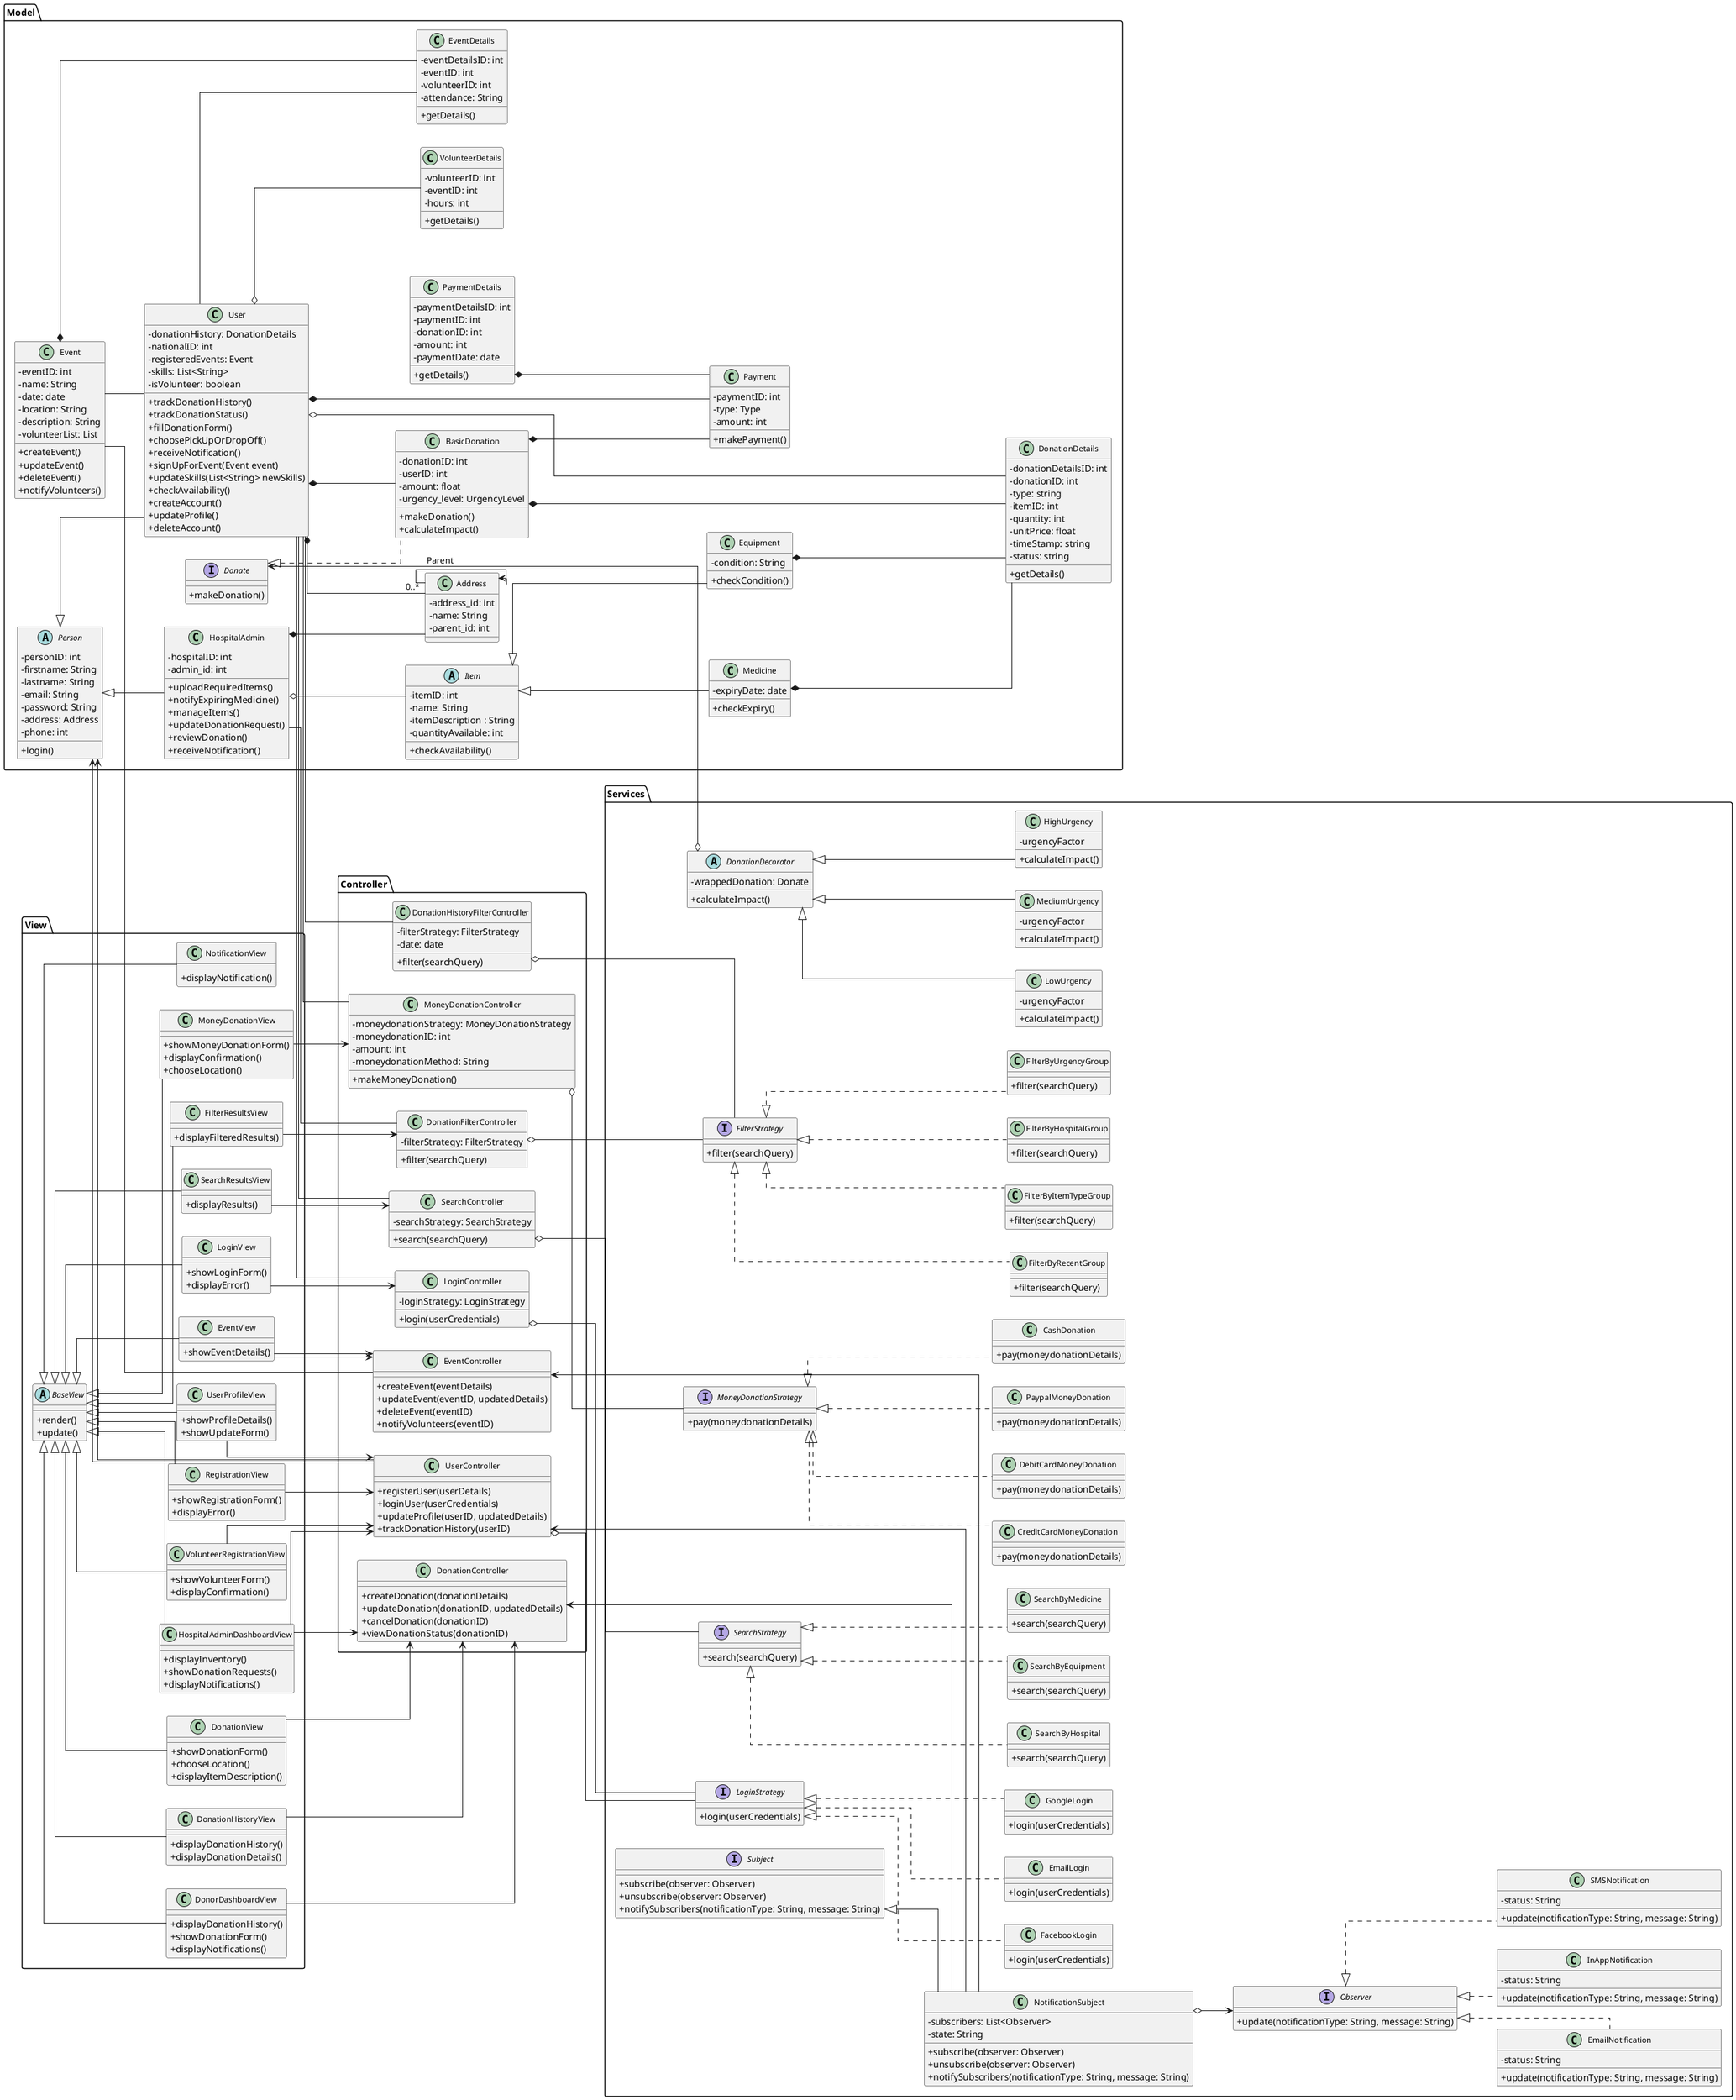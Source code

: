 @startuml
'https://plantuml.com/class-diagram


left to right direction


skinparam classAttributeIconSize 0
skinparam classFontSize 12
skinparam lineThickness 2
skinparam defaultFontName Arial
skinparam nodeMargin 30
skinparam componentStyle rectangle


skinparam linetype ortho

package "Model" {
    abstract class Person {
        -personID: int
        -firstname: String
        -lastname: String
        -email: String
        -password: String
        -address: Address
        -phone: int
        +login()
    }

    class User extends Person {
        -donationHistory: DonationDetails
        -nationalID: int
        -registeredEvents: Event
        -skills: List<String>
        -isVolunteer: boolean
        +trackDonationHistory()
        +trackDonationStatus()
        +fillDonationForm()
        +choosePickUpOrDropOff()
        +receiveNotification()
        +signUpForEvent(Event event)
        +updateSkills(List<String> newSkills)
        +checkAvailability()
        +createAccount()
        +updateProfile()
        +deleteAccount()
    }

    class HospitalAdmin extends Person {
        -hospitalID: int
        -admin_id: int 
        +uploadRequiredItems()
        +notifyExpiringMedicine()
        +manageItems()
        +updateDonationRequest()
        +reviewDonation()
        +receiveNotification()
    }

    class Address {
        -address_id: int
        -name: String
        -parent_id: int 
    }

    abstract class Item {
        -itemID: int
        -name: String
        -itemDescription : String
        -quantityAvailable: int
        +checkAvailability()
    }

    class VolunteerDetails {
        -volunteerID: int
        -eventID: int
        -hours: int
        +getDetails()
    }

    class Event {
        -eventID: int
        -name: String
        -date: date
        -location: String
        -description: String
        -volunteerList: List
        +createEvent()
        +updateEvent()
        +deleteEvent()
        +notifyVolunteers()
    }

    class EventDetails {
        -eventDetailsID: int
        -eventID: int
        -volunteerID: int
        -attendance: String
        +getDetails()
    }

    class Medicine extends Item {
        -expiryDate: date
        +checkExpiry()
    }

    class Equipment extends Item {
        -condition: String
        +checkCondition()
    }

    interface Donate {
        +makeDonation()
    }

    class DonationDetails {
        -donationDetailsID: int
        -donationID: int
        -type: string
        -itemID: int
        -quantity: int
        -unitPrice: float
        -timeStamp: string
        -status: string
        +getDetails()
    }

    class BasicDonation implements Donate {
        -donationID: int
        -userID: int
        -amount: float
        -urgency_level: UrgencyLevel
        +makeDonation()
        +calculateImpact()
    }

   class Payment {
        -paymentID: int
        -type: Type
        -amount: int
        +makePayment()
    }

    class PaymentDetails {
        -paymentDetailsID: int
        -paymentID: int
        -donationID: int
        -amount: int
        -paymentDate: date
        +getDetails()
    }

}

package "View" {
    
    abstract class BaseView {
        +render()
        +update()
    }

    class DonationView extends BaseView{
        +showDonationForm()
        +chooseLocation()
        +displayItemDescription()
    }

    class DonorDashboardView extends BaseView {
        +displayDonationHistory()
        +showDonationForm()
        +displayNotifications()
    }
    
    class MoneyDonationView extends BaseView {
        +showMoneyDonationForm()
        +displayConfirmation()
        +chooseLocation()
    }

    class HospitalAdminDashboardView extends BaseView {
        +displayInventory()
        +showDonationRequests()
        +displayNotifications()
    }

    class LoginView extends BaseView {
        +showLoginForm()
        +displayError()
    }


    class DonationHistoryView extends BaseView {
        +displayDonationHistory()
        +displayDonationDetails()
    }

    class RegistrationView extends BaseView {
        +showRegistrationForm()
        +displayError()
    }

    class NotificationView extends BaseView {
        +displayNotification()
    }

    class EventView extends BaseView {
        +showEventDetails()
       
    }

    class UserProfileView extends BaseView {
        +showProfileDetails()
        +showUpdateForm()
    }

    class VolunteerRegistrationView extends BaseView {
        +showVolunteerForm()
        +displayConfirmation()
    }

    class SearchResultsView extends BaseView {
        +displayResults()
    }

    class FilterResultsView extends BaseView {
        +displayFilteredResults()
    }

}

package "Controller" {
    class MoneyDonationController {
        -moneydonationStrategy: MoneyDonationStrategy
        -moneydonationID: int
        -amount: int
        -moneydonationMethod: String
        +makeMoneyDonation()
    }

    class LoginController {
        -loginStrategy: LoginStrategy
        +login(userCredentials)
    }

    class SearchController {
        -searchStrategy: SearchStrategy
        +search(searchQuery)
    }

    class DonationFilterController {
        -filterStrategy: FilterStrategy
        +filter(searchQuery)
    }

    class DonationHistoryFilterController {
        -filterStrategy: FilterStrategy
        -date: date
        +filter(searchQuery)
    }

    class DonationController {
        +createDonation(donationDetails)
        +updateDonation(donationID, updatedDetails)
        +cancelDonation(donationID)
        +viewDonationStatus(donationID)
    }

    class UserController {
        +registerUser(userDetails)
        +loginUser(userCredentials)
        +updateProfile(userID, updatedDetails)
        +trackDonationHistory(userID)
    }

    class EventController {
        +createEvent(eventDetails)
        +updateEvent(eventID, updatedDetails)
        +deleteEvent(eventID)
        +notifyVolunteers(eventID)
    }
}

package "Services" {
    abstract class DonationDecorator {
        -wrappedDonation: Donate
        +calculateImpact()
    }

    class LowUrgency extends DonationDecorator {
        -urgencyFactor
        +calculateImpact()
    }

    class MediumUrgency extends DonationDecorator {
        -urgencyFactor
        +calculateImpact()
    }

    class HighUrgency extends DonationDecorator {
        -urgencyFactor
        +calculateImpact()
    }

    interface Observer {
        +update(notificationType: String, message: String)
    }

    class EmailNotification implements Observer {
        -status: String
        +update(notificationType: String, message: String)
    }

    class InAppNotification implements Observer {
        -status: String
        +update(notificationType: String, message: String)
    }

    class SMSNotification implements Observer {
        -status: String
        +update(notificationType: String, message: String)
    }

    interface Subject {
        +subscribe(observer: Observer)
        +unsubscribe(observer: Observer)
        +notifySubscribers(notificationType: String, message: String)
    }

    class NotificationSubject extends Subject {
        -subscribers: List<Observer>
        -state: String
        +subscribe(observer: Observer)
        +unsubscribe(observer: Observer)
        +notifySubscribers(notificationType: String, message: String)
    }

    interface MoneyDonationStrategy {
        +pay(moneydonationDetails)
    }

    class CreditCardMoneyDonation implements MoneyDonationStrategy {
        +pay(moneydonationDetails)
    }

    class DebitCardMoneyDonation implements MoneyDonationStrategy {
        +pay(moneydonationDetails)
    }

    class PaypalMoneyDonation implements MoneyDonationStrategy {
        +pay(moneydonationDetails)
    }

    class CashDonation implements MoneyDonationStrategy {
        +pay(moneydonationDetails)
    }

    interface LoginStrategy {
        +login(userCredentials)
    }

    class EmailLogin implements LoginStrategy {
        +login(userCredentials)
    }

    class GoogleLogin implements LoginStrategy {
        +login(userCredentials)
    }

    class FacebookLogin implements LoginStrategy {
        +login(userCredentials)
    }

    interface SearchStrategy {
        +search(searchQuery)
    }

    class SearchByMedicine implements SearchStrategy {
        +search(searchQuery)
    }

    class SearchByHospital implements SearchStrategy {
        +search(searchQuery)
    }

    class SearchByEquipment implements SearchStrategy {
        +search(searchQuery)
    }

    interface FilterStrategy {
        +filter(searchQuery)
    }

    class FilterByRecentGroup implements FilterStrategy {
        +filter(searchQuery)
    }

    class FilterByItemTypeGroup implements FilterStrategy {
        +filter(searchQuery)
    }

    class FilterByHospitalGroup implements FilterStrategy {
        +filter(searchQuery)
    }

    class FilterByUrgencyGroup implements FilterStrategy {
        +filter(searchQuery)
    }
} 

' Define relationships between classes
User *-- BasicDonation
User o-- DonationDetails
Medicine *-- DonationDetails
BasicDonation *-- DonationDetails
LoginController o-- LoginStrategy
User -- LoginController
SearchController o-- SearchStrategy
User -- SearchController
HospitalAdmin o-- Item
Equipment *-- DonationDetails
User *-- Address
MoneyDonationController o-- MoneyDonationStrategy
User -- MoneyDonationController
User -- DonationHistoryFilterController
DonationHistoryFilterController o-- FilterStrategy
HospitalAdmin *-- Address
HospitalAdmin -- DonationFilterController
DonationFilterController o-- FilterStrategy
Address "0..*" --> "1" Address : Parent
Event *-- EventDetails
User o-- VolunteerDetails
Event -- User

UserController o-- LoginStrategy  
UserController --> Person  
DonorDashboardView --> DonationController 
HospitalAdminDashboardView --> DonationController 
LoginView --> LoginController 
MoneyDonationView --> MoneyDonationController 
DonationHistoryView --> DonationController 
EventView --> EventController 
RegistrationView --> UserController 
Person <-- UserController
Donate <--o DonationDecorator
User -- EventDetails
Event -- EventController
DonationController <-- NotificationSubject
UserController <-- NotificationSubject
EventController <-- NotificationSubject
NotificationSubject o--> Observer

UserProfileView --> UserController
VolunteerRegistrationView --> UserController
SearchResultsView --> SearchController
HospitalAdminDashboardView --> UserController
FilterResultsView --> DonationFilterController
EventView --> EventController
DonationView --> DonationController
User *-- Payment
BasicDonation *-- Payment
PaymentDetails *-- Payment

@enduml

